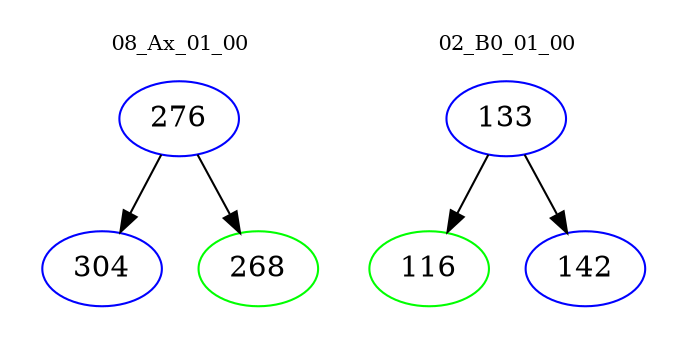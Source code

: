 digraph{
subgraph cluster_0 {
color = white
label = "08_Ax_01_00";
fontsize=10;
T0_276 [label="276", color="blue"]
T0_276 -> T0_304 [color="black"]
T0_304 [label="304", color="blue"]
T0_276 -> T0_268 [color="black"]
T0_268 [label="268", color="green"]
}
subgraph cluster_1 {
color = white
label = "02_B0_01_00";
fontsize=10;
T1_133 [label="133", color="blue"]
T1_133 -> T1_116 [color="black"]
T1_116 [label="116", color="green"]
T1_133 -> T1_142 [color="black"]
T1_142 [label="142", color="blue"]
}
}
